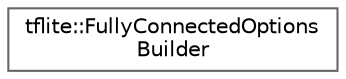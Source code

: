digraph "Graphical Class Hierarchy"
{
 // LATEX_PDF_SIZE
  bgcolor="transparent";
  edge [fontname=Helvetica,fontsize=10,labelfontname=Helvetica,labelfontsize=10];
  node [fontname=Helvetica,fontsize=10,shape=box,height=0.2,width=0.4];
  rankdir="LR";
  Node0 [id="Node000000",label="tflite::FullyConnectedOptions\lBuilder",height=0.2,width=0.4,color="grey40", fillcolor="white", style="filled",URL="$structtflite_1_1_fully_connected_options_builder.html",tooltip=" "];
}
